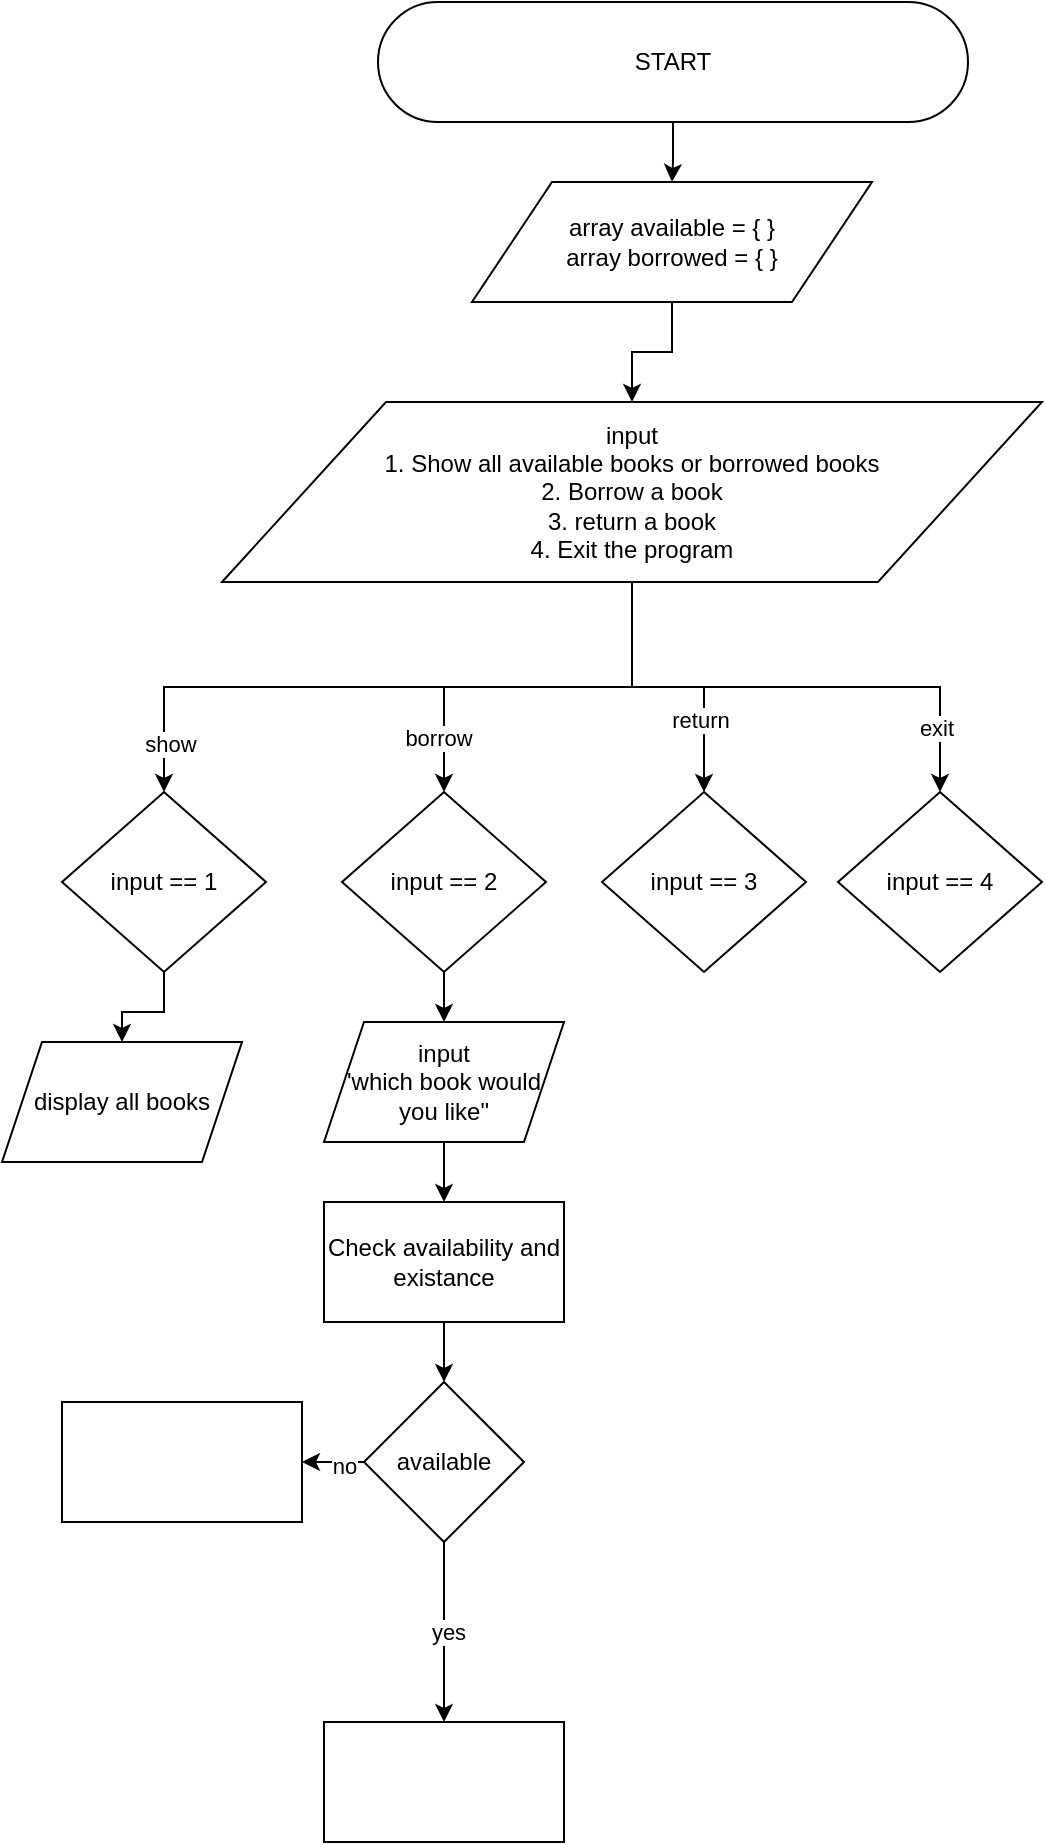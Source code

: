 <mxfile version="24.7.6">
  <diagram name="Page-1" id="DHsa5lvED0M3eIcVC6nB">
    <mxGraphModel dx="882" dy="775" grid="1" gridSize="10" guides="1" tooltips="1" connect="1" arrows="1" fold="1" page="1" pageScale="1" pageWidth="850" pageHeight="1100" math="0" shadow="0">
      <root>
        <mxCell id="0" />
        <mxCell id="1" parent="0" />
        <mxCell id="sJq7fc1-JX0jqCLRet9U-3" value="" style="edgeStyle=orthogonalEdgeStyle;rounded=0;orthogonalLoop=1;jettySize=auto;html=1;" edge="1" parent="1" source="sJq7fc1-JX0jqCLRet9U-1" target="sJq7fc1-JX0jqCLRet9U-2">
          <mxGeometry relative="1" as="geometry" />
        </mxCell>
        <mxCell id="sJq7fc1-JX0jqCLRet9U-1" value="START" style="html=1;dashed=0;whiteSpace=wrap;shape=mxgraph.dfd.start" vertex="1" parent="1">
          <mxGeometry x="278" y="110" width="295" height="60" as="geometry" />
        </mxCell>
        <mxCell id="sJq7fc1-JX0jqCLRet9U-5" value="" style="edgeStyle=orthogonalEdgeStyle;rounded=0;orthogonalLoop=1;jettySize=auto;html=1;" edge="1" parent="1" source="sJq7fc1-JX0jqCLRet9U-2" target="sJq7fc1-JX0jqCLRet9U-4">
          <mxGeometry relative="1" as="geometry" />
        </mxCell>
        <mxCell id="sJq7fc1-JX0jqCLRet9U-2" value="array available = { }&lt;div&gt;array borrowed = { }&lt;/div&gt;" style="shape=parallelogram;perimeter=parallelogramPerimeter;whiteSpace=wrap;html=1;dashed=0;" vertex="1" parent="1">
          <mxGeometry x="325" y="200" width="200" height="60" as="geometry" />
        </mxCell>
        <mxCell id="sJq7fc1-JX0jqCLRet9U-10" value="" style="edgeStyle=orthogonalEdgeStyle;rounded=0;orthogonalLoop=1;jettySize=auto;html=1;" edge="1" parent="1" source="sJq7fc1-JX0jqCLRet9U-4" target="sJq7fc1-JX0jqCLRet9U-8">
          <mxGeometry relative="1" as="geometry" />
        </mxCell>
        <mxCell id="sJq7fc1-JX0jqCLRet9U-16" value="return" style="edgeLabel;html=1;align=center;verticalAlign=middle;resizable=0;points=[];" vertex="1" connectable="0" parent="sJq7fc1-JX0jqCLRet9U-10">
          <mxGeometry x="0.489" y="-2" relative="1" as="geometry">
            <mxPoint as="offset" />
          </mxGeometry>
        </mxCell>
        <mxCell id="sJq7fc1-JX0jqCLRet9U-11" style="edgeStyle=orthogonalEdgeStyle;rounded=0;orthogonalLoop=1;jettySize=auto;html=1;exitX=0.5;exitY=1;exitDx=0;exitDy=0;entryX=0.5;entryY=0;entryDx=0;entryDy=0;" edge="1" parent="1" source="sJq7fc1-JX0jqCLRet9U-4" target="sJq7fc1-JX0jqCLRet9U-7">
          <mxGeometry relative="1" as="geometry" />
        </mxCell>
        <mxCell id="sJq7fc1-JX0jqCLRet9U-15" value="borrow" style="edgeLabel;html=1;align=center;verticalAlign=middle;resizable=0;points=[];" vertex="1" connectable="0" parent="sJq7fc1-JX0jqCLRet9U-11">
          <mxGeometry x="0.729" y="-3" relative="1" as="geometry">
            <mxPoint as="offset" />
          </mxGeometry>
        </mxCell>
        <mxCell id="sJq7fc1-JX0jqCLRet9U-12" style="edgeStyle=orthogonalEdgeStyle;rounded=0;orthogonalLoop=1;jettySize=auto;html=1;exitX=0.5;exitY=1;exitDx=0;exitDy=0;entryX=0.5;entryY=0;entryDx=0;entryDy=0;" edge="1" parent="1" source="sJq7fc1-JX0jqCLRet9U-4" target="sJq7fc1-JX0jqCLRet9U-6">
          <mxGeometry relative="1" as="geometry" />
        </mxCell>
        <mxCell id="sJq7fc1-JX0jqCLRet9U-14" value="show" style="edgeLabel;html=1;align=center;verticalAlign=middle;resizable=0;points=[];" vertex="1" connectable="0" parent="sJq7fc1-JX0jqCLRet9U-12">
          <mxGeometry x="0.858" y="3" relative="1" as="geometry">
            <mxPoint as="offset" />
          </mxGeometry>
        </mxCell>
        <mxCell id="sJq7fc1-JX0jqCLRet9U-13" style="edgeStyle=orthogonalEdgeStyle;rounded=0;orthogonalLoop=1;jettySize=auto;html=1;exitX=0.5;exitY=1;exitDx=0;exitDy=0;entryX=0.5;entryY=0;entryDx=0;entryDy=0;" edge="1" parent="1" source="sJq7fc1-JX0jqCLRet9U-4" target="sJq7fc1-JX0jqCLRet9U-9">
          <mxGeometry relative="1" as="geometry" />
        </mxCell>
        <mxCell id="sJq7fc1-JX0jqCLRet9U-17" value="exit" style="edgeLabel;html=1;align=center;verticalAlign=middle;resizable=0;points=[];" vertex="1" connectable="0" parent="sJq7fc1-JX0jqCLRet9U-13">
          <mxGeometry x="0.753" y="-2" relative="1" as="geometry">
            <mxPoint as="offset" />
          </mxGeometry>
        </mxCell>
        <mxCell id="sJq7fc1-JX0jqCLRet9U-4" value="input&lt;div&gt;1. Show all available books or borrowed books&lt;/div&gt;&lt;div&gt;2. Borrow a book&lt;/div&gt;&lt;div&gt;3. return a book&lt;/div&gt;&lt;div&gt;4. Exit the program&lt;/div&gt;" style="shape=parallelogram;perimeter=parallelogramPerimeter;whiteSpace=wrap;html=1;dashed=0;" vertex="1" parent="1">
          <mxGeometry x="200" y="310" width="410" height="90" as="geometry" />
        </mxCell>
        <mxCell id="sJq7fc1-JX0jqCLRet9U-20" value="" style="edgeStyle=orthogonalEdgeStyle;rounded=0;orthogonalLoop=1;jettySize=auto;html=1;" edge="1" parent="1" source="sJq7fc1-JX0jqCLRet9U-6" target="sJq7fc1-JX0jqCLRet9U-19">
          <mxGeometry relative="1" as="geometry" />
        </mxCell>
        <mxCell id="sJq7fc1-JX0jqCLRet9U-6" value="input == 1" style="shape=rhombus;html=1;dashed=0;whiteSpace=wrap;perimeter=rhombusPerimeter;" vertex="1" parent="1">
          <mxGeometry x="120" y="505" width="102" height="90" as="geometry" />
        </mxCell>
        <mxCell id="sJq7fc1-JX0jqCLRet9U-22" value="" style="edgeStyle=orthogonalEdgeStyle;rounded=0;orthogonalLoop=1;jettySize=auto;html=1;" edge="1" parent="1" source="sJq7fc1-JX0jqCLRet9U-7" target="sJq7fc1-JX0jqCLRet9U-21">
          <mxGeometry relative="1" as="geometry" />
        </mxCell>
        <mxCell id="sJq7fc1-JX0jqCLRet9U-7" value="input == 2" style="shape=rhombus;html=1;dashed=0;whiteSpace=wrap;perimeter=rhombusPerimeter;" vertex="1" parent="1">
          <mxGeometry x="260" y="505" width="102" height="90" as="geometry" />
        </mxCell>
        <mxCell id="sJq7fc1-JX0jqCLRet9U-8" value="input == 3" style="shape=rhombus;html=1;dashed=0;whiteSpace=wrap;perimeter=rhombusPerimeter;" vertex="1" parent="1">
          <mxGeometry x="390" y="505" width="102" height="90" as="geometry" />
        </mxCell>
        <mxCell id="sJq7fc1-JX0jqCLRet9U-9" value="input == 4" style="shape=rhombus;html=1;dashed=0;whiteSpace=wrap;perimeter=rhombusPerimeter;" vertex="1" parent="1">
          <mxGeometry x="508" y="505" width="102" height="90" as="geometry" />
        </mxCell>
        <mxCell id="sJq7fc1-JX0jqCLRet9U-19" value="display all books" style="shape=parallelogram;perimeter=parallelogramPerimeter;whiteSpace=wrap;html=1;fixedSize=1;dashed=0;" vertex="1" parent="1">
          <mxGeometry x="90" y="630" width="120" height="60" as="geometry" />
        </mxCell>
        <mxCell id="sJq7fc1-JX0jqCLRet9U-24" value="" style="edgeStyle=orthogonalEdgeStyle;rounded=0;orthogonalLoop=1;jettySize=auto;html=1;" edge="1" parent="1" source="sJq7fc1-JX0jqCLRet9U-21" target="sJq7fc1-JX0jqCLRet9U-23">
          <mxGeometry relative="1" as="geometry" />
        </mxCell>
        <mxCell id="sJq7fc1-JX0jqCLRet9U-21" value="input&lt;div&gt;&#39;which book would you like&quot;&lt;/div&gt;" style="shape=parallelogram;perimeter=parallelogramPerimeter;whiteSpace=wrap;html=1;fixedSize=1;dashed=0;" vertex="1" parent="1">
          <mxGeometry x="251" y="620" width="120" height="60" as="geometry" />
        </mxCell>
        <mxCell id="sJq7fc1-JX0jqCLRet9U-26" value="" style="edgeStyle=orthogonalEdgeStyle;rounded=0;orthogonalLoop=1;jettySize=auto;html=1;" edge="1" parent="1" source="sJq7fc1-JX0jqCLRet9U-23" target="sJq7fc1-JX0jqCLRet9U-25">
          <mxGeometry relative="1" as="geometry" />
        </mxCell>
        <mxCell id="sJq7fc1-JX0jqCLRet9U-23" value="Check availability and existance" style="whiteSpace=wrap;html=1;dashed=0;" vertex="1" parent="1">
          <mxGeometry x="251" y="710" width="120" height="60" as="geometry" />
        </mxCell>
        <mxCell id="sJq7fc1-JX0jqCLRet9U-28" value="" style="edgeStyle=orthogonalEdgeStyle;rounded=0;orthogonalLoop=1;jettySize=auto;html=1;" edge="1" parent="1" source="sJq7fc1-JX0jqCLRet9U-25">
          <mxGeometry relative="1" as="geometry">
            <mxPoint x="311" y="970" as="targetPoint" />
          </mxGeometry>
        </mxCell>
        <mxCell id="sJq7fc1-JX0jqCLRet9U-29" value="yes" style="edgeLabel;html=1;align=center;verticalAlign=middle;resizable=0;points=[];" vertex="1" connectable="0" parent="sJq7fc1-JX0jqCLRet9U-28">
          <mxGeometry x="-0.022" y="2" relative="1" as="geometry">
            <mxPoint as="offset" />
          </mxGeometry>
        </mxCell>
        <mxCell id="sJq7fc1-JX0jqCLRet9U-31" value="" style="edgeStyle=orthogonalEdgeStyle;rounded=0;orthogonalLoop=1;jettySize=auto;html=1;" edge="1" parent="1" source="sJq7fc1-JX0jqCLRet9U-25" target="sJq7fc1-JX0jqCLRet9U-30">
          <mxGeometry relative="1" as="geometry" />
        </mxCell>
        <mxCell id="sJq7fc1-JX0jqCLRet9U-32" value="no" style="edgeLabel;html=1;align=center;verticalAlign=middle;resizable=0;points=[];" vertex="1" connectable="0" parent="sJq7fc1-JX0jqCLRet9U-31">
          <mxGeometry x="-0.592" y="2" relative="1" as="geometry">
            <mxPoint as="offset" />
          </mxGeometry>
        </mxCell>
        <mxCell id="sJq7fc1-JX0jqCLRet9U-25" value="available" style="rhombus;whiteSpace=wrap;html=1;dashed=0;" vertex="1" parent="1">
          <mxGeometry x="271" y="800" width="80" height="80" as="geometry" />
        </mxCell>
        <mxCell id="sJq7fc1-JX0jqCLRet9U-30" value="" style="whiteSpace=wrap;html=1;dashed=0;" vertex="1" parent="1">
          <mxGeometry x="120" y="810" width="120" height="60" as="geometry" />
        </mxCell>
        <mxCell id="sJq7fc1-JX0jqCLRet9U-33" value="" style="whiteSpace=wrap;html=1;dashed=0;" vertex="1" parent="1">
          <mxGeometry x="251" y="970" width="120" height="60" as="geometry" />
        </mxCell>
      </root>
    </mxGraphModel>
  </diagram>
</mxfile>
